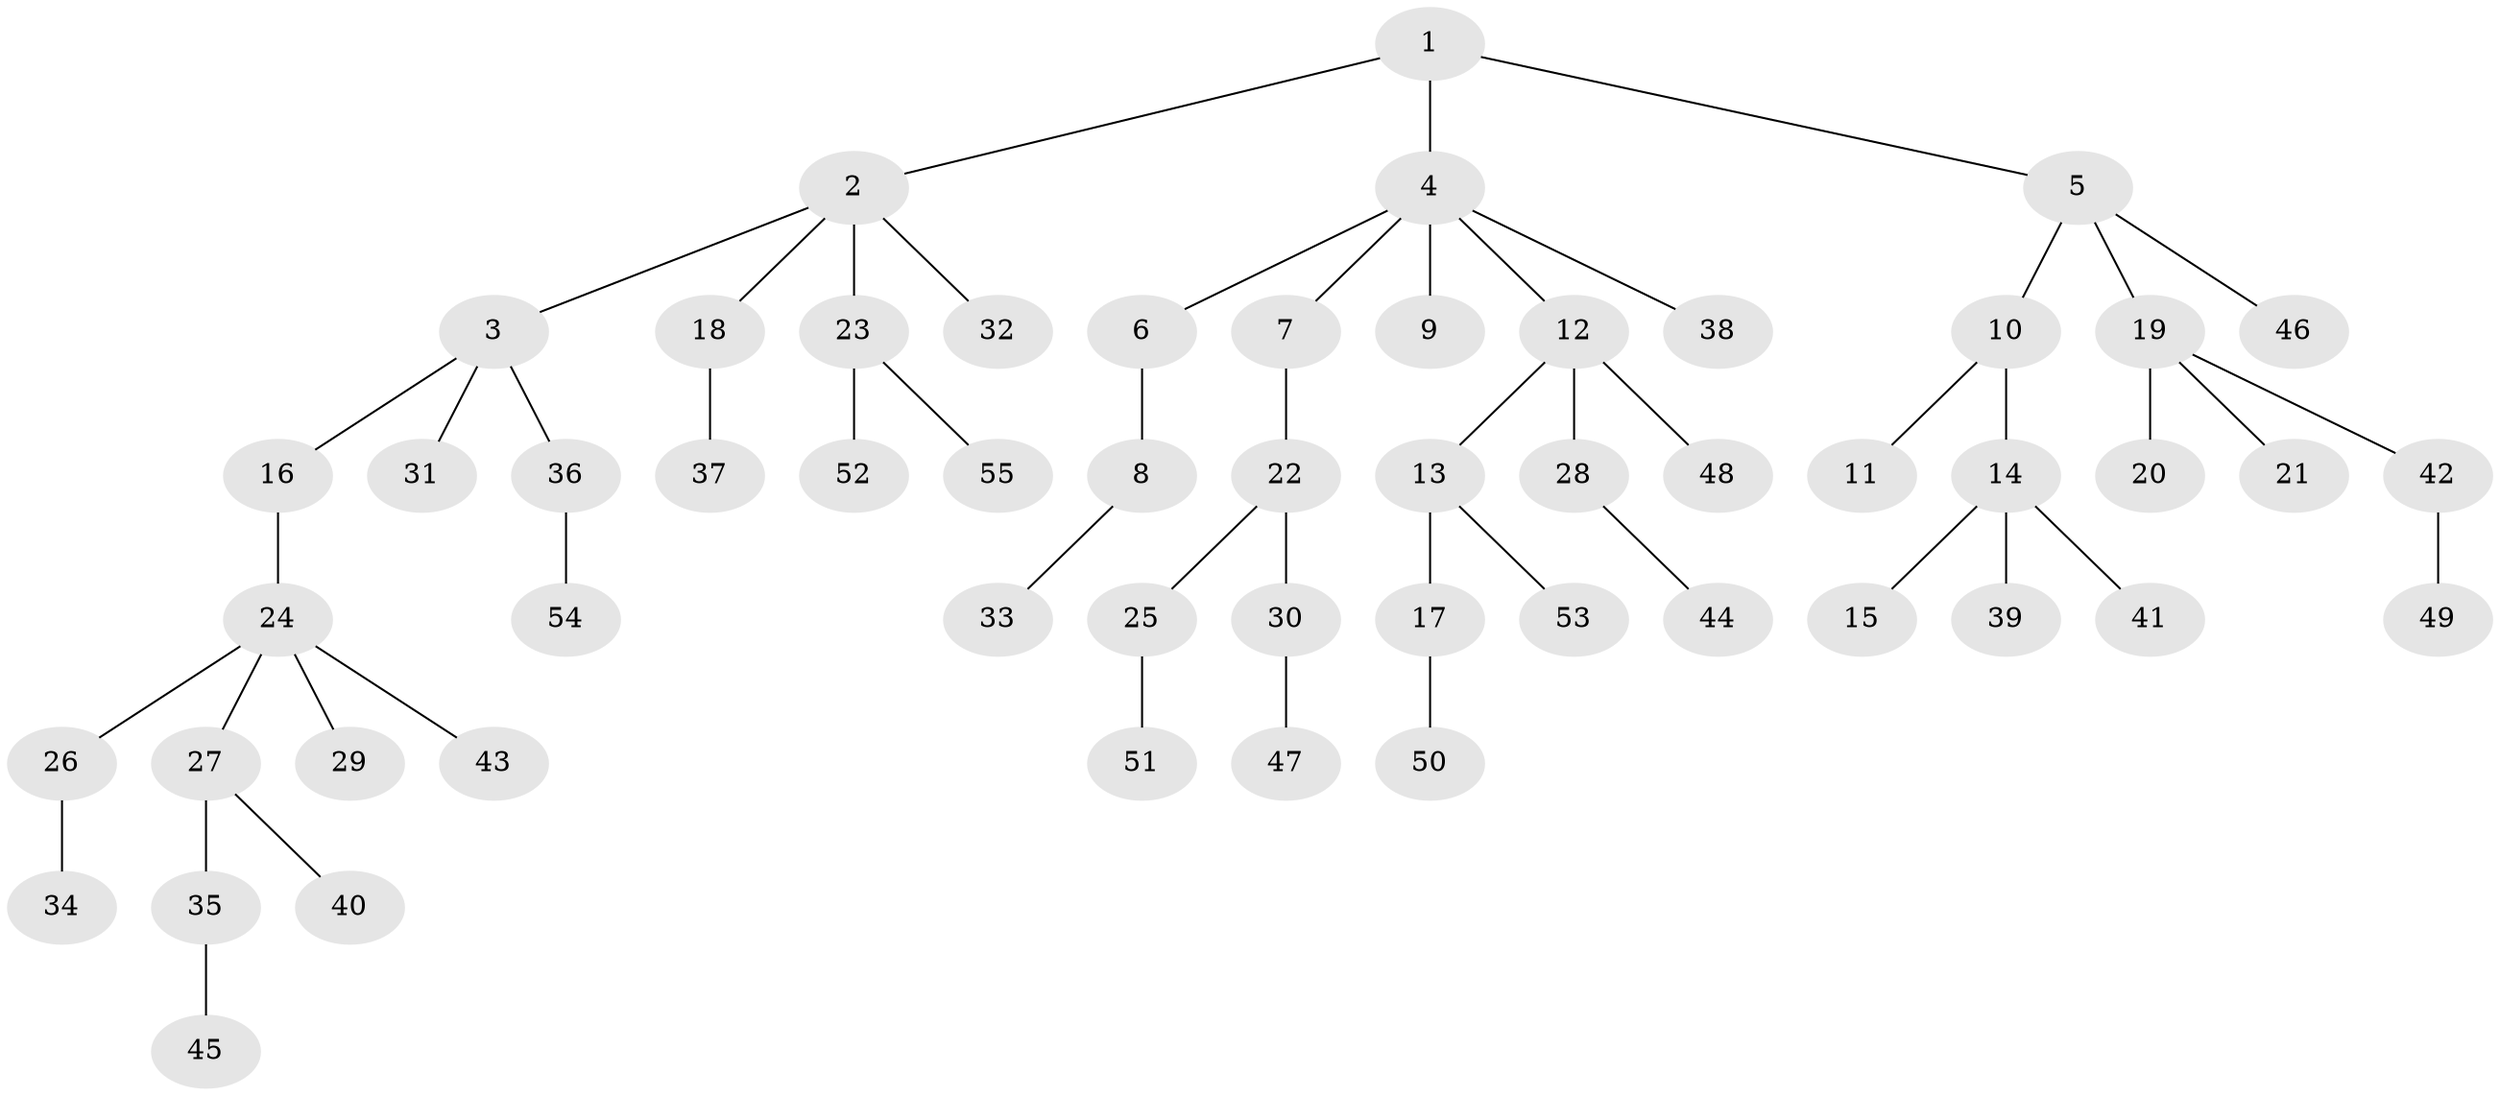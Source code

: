// coarse degree distribution, {3: 0.1794871794871795, 4: 0.05128205128205128, 5: 0.02564102564102564, 2: 0.3333333333333333, 1: 0.41025641025641024}
// Generated by graph-tools (version 1.1) at 2025/51/03/04/25 22:51:38]
// undirected, 55 vertices, 54 edges
graph export_dot {
  node [color=gray90,style=filled];
  1;
  2;
  3;
  4;
  5;
  6;
  7;
  8;
  9;
  10;
  11;
  12;
  13;
  14;
  15;
  16;
  17;
  18;
  19;
  20;
  21;
  22;
  23;
  24;
  25;
  26;
  27;
  28;
  29;
  30;
  31;
  32;
  33;
  34;
  35;
  36;
  37;
  38;
  39;
  40;
  41;
  42;
  43;
  44;
  45;
  46;
  47;
  48;
  49;
  50;
  51;
  52;
  53;
  54;
  55;
  1 -- 2;
  1 -- 4;
  1 -- 5;
  2 -- 3;
  2 -- 18;
  2 -- 23;
  2 -- 32;
  3 -- 16;
  3 -- 31;
  3 -- 36;
  4 -- 6;
  4 -- 7;
  4 -- 9;
  4 -- 12;
  4 -- 38;
  5 -- 10;
  5 -- 19;
  5 -- 46;
  6 -- 8;
  7 -- 22;
  8 -- 33;
  10 -- 11;
  10 -- 14;
  12 -- 13;
  12 -- 28;
  12 -- 48;
  13 -- 17;
  13 -- 53;
  14 -- 15;
  14 -- 39;
  14 -- 41;
  16 -- 24;
  17 -- 50;
  18 -- 37;
  19 -- 20;
  19 -- 21;
  19 -- 42;
  22 -- 25;
  22 -- 30;
  23 -- 52;
  23 -- 55;
  24 -- 26;
  24 -- 27;
  24 -- 29;
  24 -- 43;
  25 -- 51;
  26 -- 34;
  27 -- 35;
  27 -- 40;
  28 -- 44;
  30 -- 47;
  35 -- 45;
  36 -- 54;
  42 -- 49;
}
